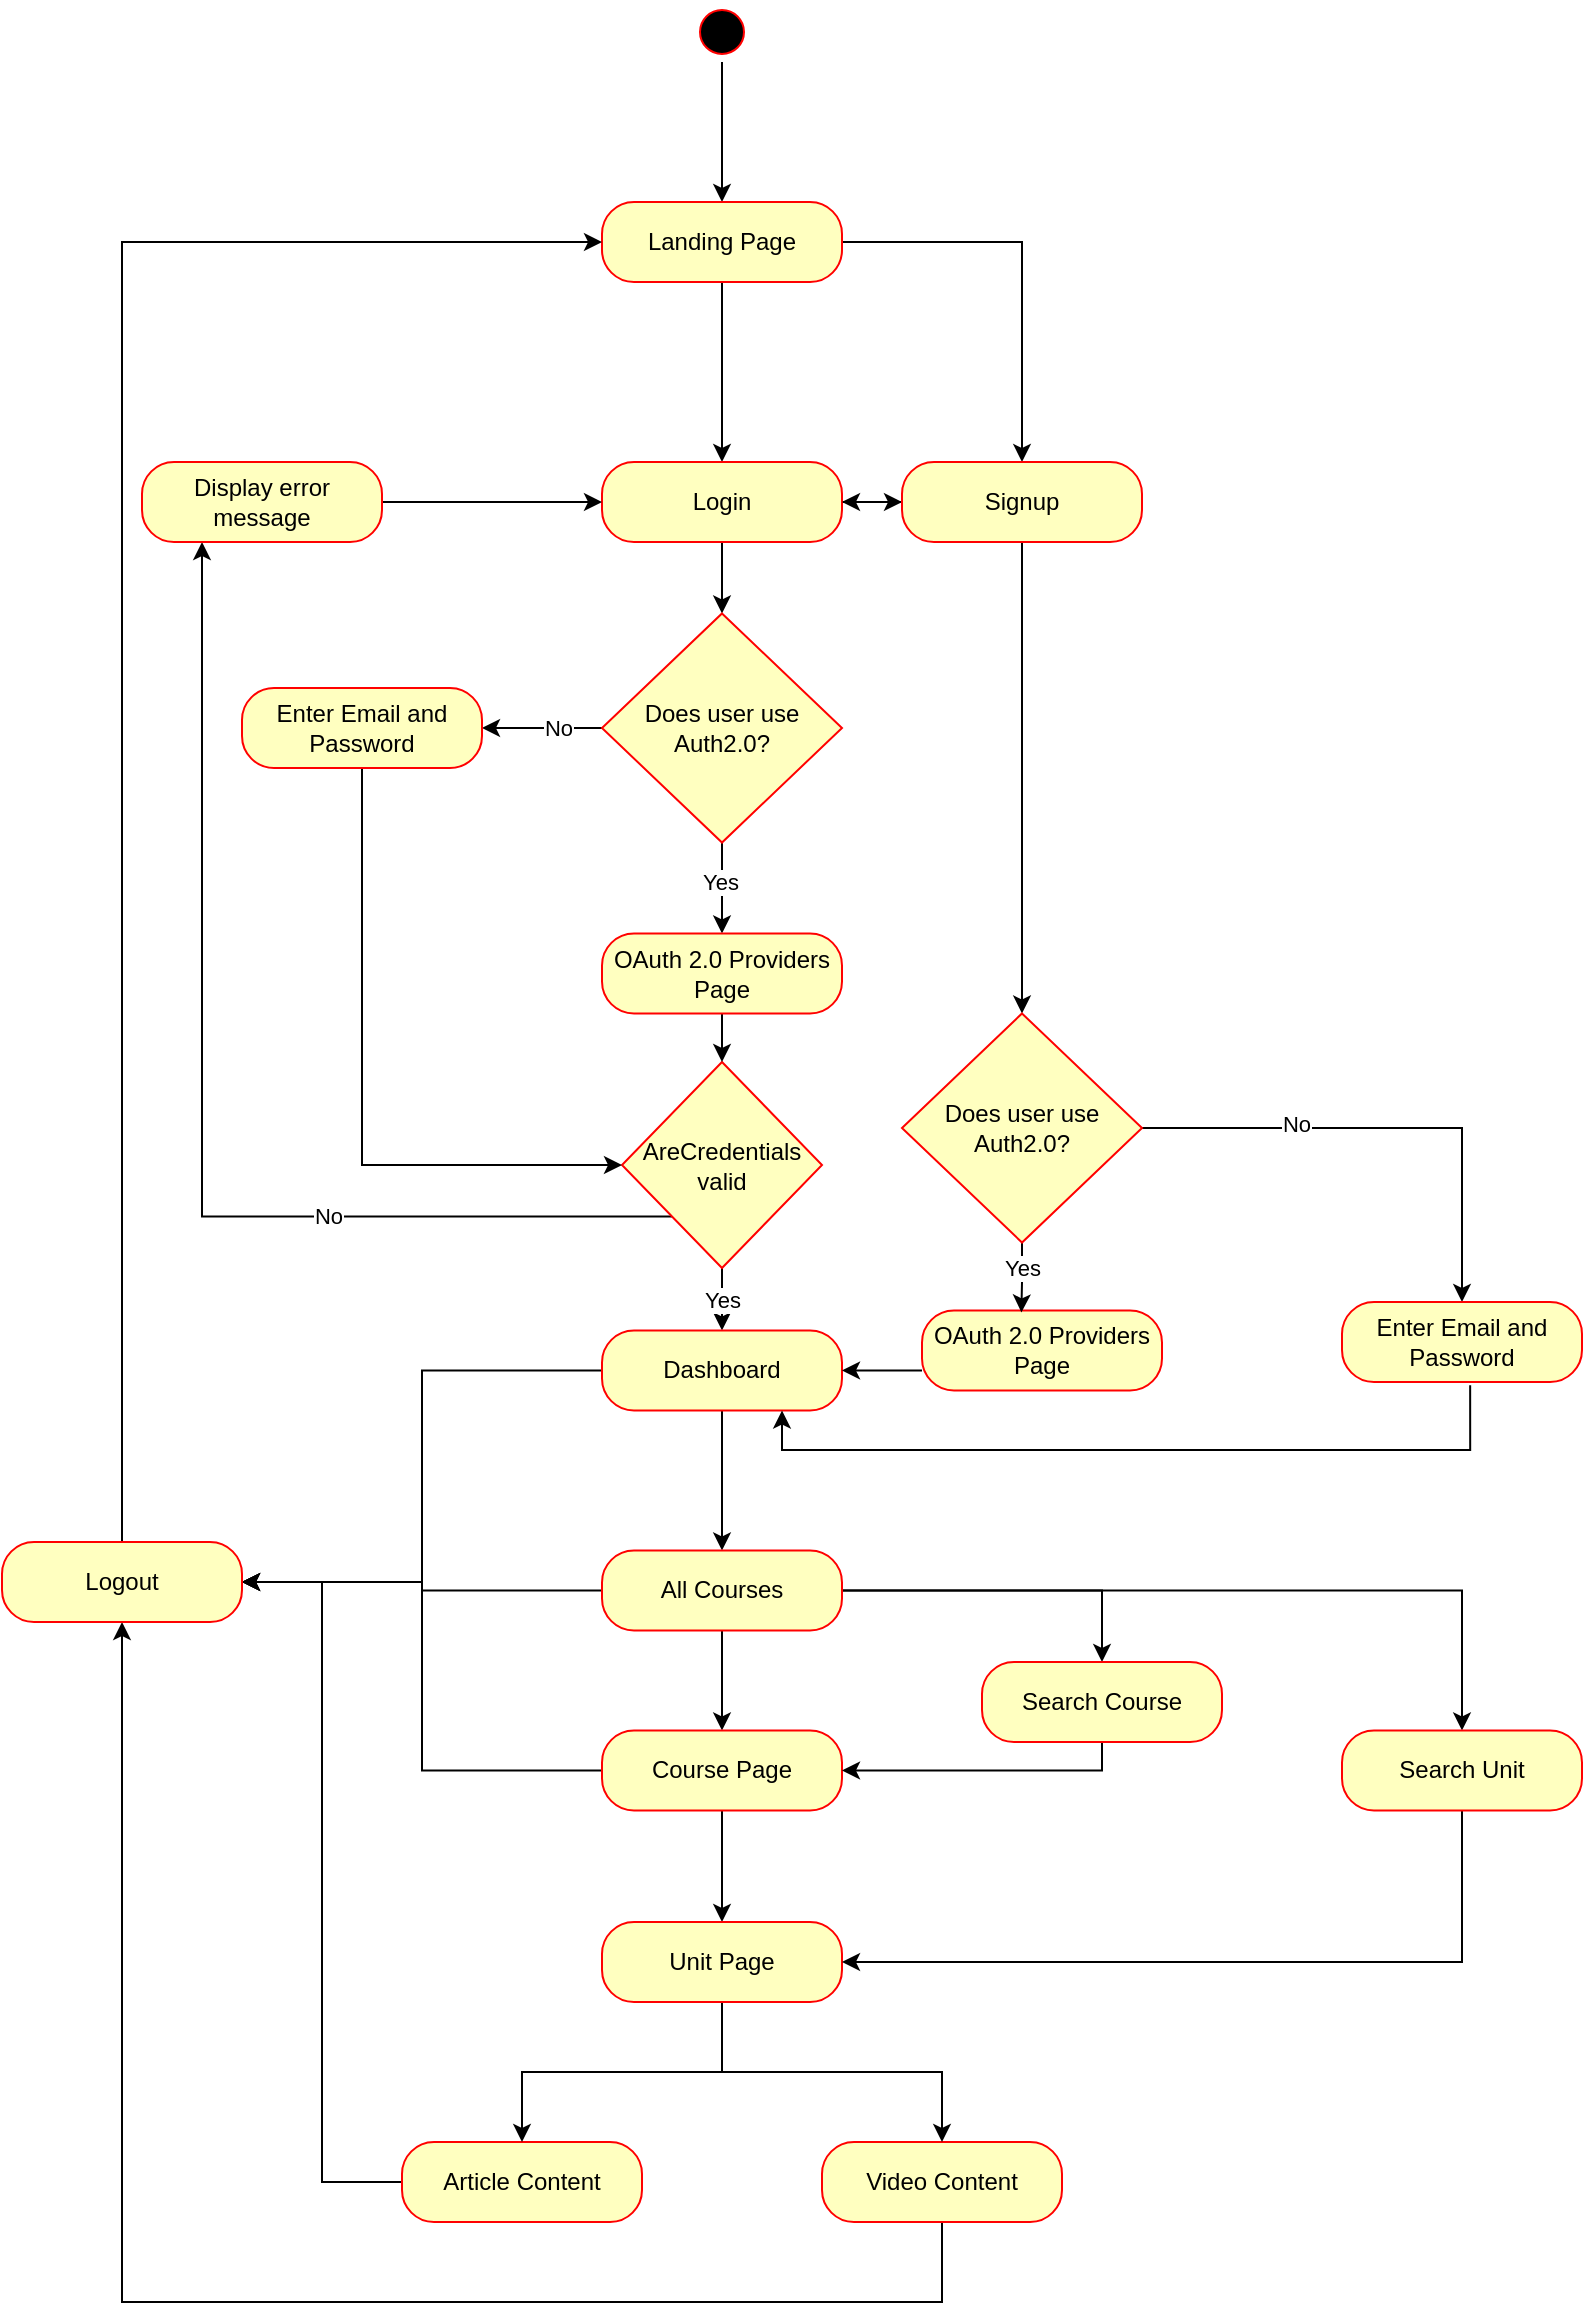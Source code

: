 <mxfile version="21.3.7" type="device">
  <diagram name="Page-1" id="e7e014a7-5840-1c2e-5031-d8a46d1fe8dd">
    <mxGraphModel dx="2607" dy="1553" grid="1" gridSize="10" guides="1" tooltips="1" connect="1" arrows="1" fold="1" page="1" pageScale="1" pageWidth="1169" pageHeight="826" background="none" math="0" shadow="0">
      <root>
        <mxCell id="0" />
        <mxCell id="1" parent="0" />
        <mxCell id="mS5WdFmhtBRxGCJuKwWH-47" style="edgeStyle=orthogonalEdgeStyle;rounded=0;orthogonalLoop=1;jettySize=auto;html=1;entryX=0.5;entryY=0;entryDx=0;entryDy=0;" parent="1" source="mS5WdFmhtBRxGCJuKwWH-41" target="mS5WdFmhtBRxGCJuKwWH-44" edge="1">
          <mxGeometry relative="1" as="geometry" />
        </mxCell>
        <mxCell id="mS5WdFmhtBRxGCJuKwWH-41" value="" style="ellipse;html=1;shape=startState;fillColor=#000000;strokeColor=#ff0000;" parent="1" vertex="1">
          <mxGeometry x="515" y="30" width="30" height="30" as="geometry" />
        </mxCell>
        <mxCell id="mS5WdFmhtBRxGCJuKwWH-57" style="edgeStyle=orthogonalEdgeStyle;rounded=0;orthogonalLoop=1;jettySize=auto;html=1;entryX=0.5;entryY=0;entryDx=0;entryDy=0;" parent="1" source="mS5WdFmhtBRxGCJuKwWH-44" target="mS5WdFmhtBRxGCJuKwWH-54" edge="1">
          <mxGeometry relative="1" as="geometry" />
        </mxCell>
        <mxCell id="mS5WdFmhtBRxGCJuKwWH-58" style="edgeStyle=orthogonalEdgeStyle;rounded=0;orthogonalLoop=1;jettySize=auto;html=1;entryX=0.5;entryY=0;entryDx=0;entryDy=0;" parent="1" source="mS5WdFmhtBRxGCJuKwWH-44" target="mS5WdFmhtBRxGCJuKwWH-55" edge="1">
          <mxGeometry relative="1" as="geometry" />
        </mxCell>
        <mxCell id="mS5WdFmhtBRxGCJuKwWH-44" value="Landing Page" style="rounded=1;whiteSpace=wrap;html=1;arcSize=40;fontColor=#000000;fillColor=#ffffc0;strokeColor=#ff0000;" parent="1" vertex="1">
          <mxGeometry x="470" y="130" width="120" height="40" as="geometry" />
        </mxCell>
        <mxCell id="mS5WdFmhtBRxGCJuKwWH-87" style="edgeStyle=orthogonalEdgeStyle;rounded=0;orthogonalLoop=1;jettySize=auto;html=1;" parent="1" source="mS5WdFmhtBRxGCJuKwWH-54" edge="1">
          <mxGeometry relative="1" as="geometry">
            <mxPoint x="620" y="280" as="targetPoint" />
          </mxGeometry>
        </mxCell>
        <mxCell id="mS5WdFmhtBRxGCJuKwWH-105" style="edgeStyle=orthogonalEdgeStyle;rounded=0;orthogonalLoop=1;jettySize=auto;html=1;entryX=0.5;entryY=0;entryDx=0;entryDy=0;" parent="1" source="mS5WdFmhtBRxGCJuKwWH-54" target="mS5WdFmhtBRxGCJuKwWH-103" edge="1">
          <mxGeometry relative="1" as="geometry" />
        </mxCell>
        <mxCell id="mS5WdFmhtBRxGCJuKwWH-54" value="Login" style="rounded=1;whiteSpace=wrap;html=1;arcSize=40;fontColor=#000000;fillColor=#ffffc0;strokeColor=#ff0000;" parent="1" vertex="1">
          <mxGeometry x="470" y="260" width="120" height="40" as="geometry" />
        </mxCell>
        <mxCell id="mS5WdFmhtBRxGCJuKwWH-86" style="edgeStyle=orthogonalEdgeStyle;rounded=0;orthogonalLoop=1;jettySize=auto;html=1;" parent="1" source="mS5WdFmhtBRxGCJuKwWH-55" target="mS5WdFmhtBRxGCJuKwWH-54" edge="1">
          <mxGeometry relative="1" as="geometry" />
        </mxCell>
        <mxCell id="mS5WdFmhtBRxGCJuKwWH-94" value="" style="edgeStyle=orthogonalEdgeStyle;rounded=0;orthogonalLoop=1;jettySize=auto;html=1;" parent="1" source="mS5WdFmhtBRxGCJuKwWH-55" target="mS5WdFmhtBRxGCJuKwWH-93" edge="1">
          <mxGeometry relative="1" as="geometry" />
        </mxCell>
        <mxCell id="mS5WdFmhtBRxGCJuKwWH-55" value="Signup" style="rounded=1;whiteSpace=wrap;html=1;arcSize=40;fontColor=#000000;fillColor=#ffffc0;strokeColor=#ff0000;" parent="1" vertex="1">
          <mxGeometry x="620" y="260" width="120" height="40" as="geometry" />
        </mxCell>
        <mxCell id="mS5WdFmhtBRxGCJuKwWH-68" value="Yes" style="edgeStyle=orthogonalEdgeStyle;rounded=0;orthogonalLoop=1;jettySize=auto;html=1;entryX=0.5;entryY=0;entryDx=0;entryDy=0;" parent="1" source="mS5WdFmhtBRxGCJuKwWH-62" target="mS5WdFmhtBRxGCJuKwWH-66" edge="1">
          <mxGeometry relative="1" as="geometry" />
        </mxCell>
        <mxCell id="mS5WdFmhtBRxGCJuKwWH-119" style="edgeStyle=orthogonalEdgeStyle;rounded=0;orthogonalLoop=1;jettySize=auto;html=1;exitX=0;exitY=1;exitDx=0;exitDy=0;" parent="1" source="mS5WdFmhtBRxGCJuKwWH-62" target="mS5WdFmhtBRxGCJuKwWH-73" edge="1">
          <mxGeometry relative="1" as="geometry">
            <Array as="points">
              <mxPoint x="270" y="637" />
            </Array>
          </mxGeometry>
        </mxCell>
        <mxCell id="mS5WdFmhtBRxGCJuKwWH-120" value="No" style="edgeLabel;html=1;align=center;verticalAlign=middle;resizable=0;points=[];" parent="mS5WdFmhtBRxGCJuKwWH-119" vertex="1" connectable="0">
          <mxGeometry x="-0.399" y="-1" relative="1" as="geometry">
            <mxPoint as="offset" />
          </mxGeometry>
        </mxCell>
        <mxCell id="mS5WdFmhtBRxGCJuKwWH-62" value="AreCredentials valid" style="rhombus;whiteSpace=wrap;html=1;fontColor=#000000;fillColor=#ffffc0;strokeColor=#ff0000;" parent="1" vertex="1">
          <mxGeometry x="480" y="560" width="100" height="103" as="geometry" />
        </mxCell>
        <mxCell id="mS5WdFmhtBRxGCJuKwWH-85" style="edgeStyle=orthogonalEdgeStyle;rounded=0;orthogonalLoop=1;jettySize=auto;html=1;entryX=0.5;entryY=0;entryDx=0;entryDy=0;" parent="1" source="mS5WdFmhtBRxGCJuKwWH-66" target="mS5WdFmhtBRxGCJuKwWH-77" edge="1">
          <mxGeometry relative="1" as="geometry" />
        </mxCell>
        <mxCell id="mS5WdFmhtBRxGCJuKwWH-124" style="edgeStyle=orthogonalEdgeStyle;rounded=0;orthogonalLoop=1;jettySize=auto;html=1;entryX=1;entryY=0.5;entryDx=0;entryDy=0;" parent="1" source="mS5WdFmhtBRxGCJuKwWH-66" target="mS5WdFmhtBRxGCJuKwWH-123" edge="1">
          <mxGeometry relative="1" as="geometry" />
        </mxCell>
        <mxCell id="mS5WdFmhtBRxGCJuKwWH-66" value="Dashboard" style="rounded=1;whiteSpace=wrap;html=1;arcSize=40;fontColor=#000000;fillColor=#ffffc0;strokeColor=#ff0000;" parent="1" vertex="1">
          <mxGeometry x="470" y="694.25" width="120" height="40" as="geometry" />
        </mxCell>
        <mxCell id="mS5WdFmhtBRxGCJuKwWH-75" style="edgeStyle=orthogonalEdgeStyle;rounded=0;orthogonalLoop=1;jettySize=auto;html=1;entryX=0;entryY=0.5;entryDx=0;entryDy=0;" parent="1" source="mS5WdFmhtBRxGCJuKwWH-73" target="mS5WdFmhtBRxGCJuKwWH-54" edge="1">
          <mxGeometry relative="1" as="geometry">
            <Array as="points">
              <mxPoint x="350" y="280" />
            </Array>
          </mxGeometry>
        </mxCell>
        <mxCell id="mS5WdFmhtBRxGCJuKwWH-73" value="Display error message" style="rounded=1;whiteSpace=wrap;html=1;arcSize=40;fontColor=#000000;fillColor=#ffffc0;strokeColor=#ff0000;" parent="1" vertex="1">
          <mxGeometry x="240" y="260" width="120" height="40" as="geometry" />
        </mxCell>
        <mxCell id="mS5WdFmhtBRxGCJuKwWH-84" style="edgeStyle=orthogonalEdgeStyle;rounded=0;orthogonalLoop=1;jettySize=auto;html=1;entryX=0.5;entryY=0;entryDx=0;entryDy=0;" parent="1" source="mS5WdFmhtBRxGCJuKwWH-77" target="mS5WdFmhtBRxGCJuKwWH-79" edge="1">
          <mxGeometry relative="1" as="geometry" />
        </mxCell>
        <mxCell id="mS5WdFmhtBRxGCJuKwWH-125" style="edgeStyle=orthogonalEdgeStyle;rounded=0;orthogonalLoop=1;jettySize=auto;html=1;entryX=1;entryY=0.5;entryDx=0;entryDy=0;" parent="1" source="mS5WdFmhtBRxGCJuKwWH-77" target="mS5WdFmhtBRxGCJuKwWH-123" edge="1">
          <mxGeometry relative="1" as="geometry" />
        </mxCell>
        <mxCell id="dKB1L_YK3OYW8s1h-ioE-8" style="edgeStyle=orthogonalEdgeStyle;rounded=0;orthogonalLoop=1;jettySize=auto;html=1;entryX=0.5;entryY=0;entryDx=0;entryDy=0;" edge="1" parent="1" source="mS5WdFmhtBRxGCJuKwWH-77" target="dKB1L_YK3OYW8s1h-ioE-7">
          <mxGeometry relative="1" as="geometry" />
        </mxCell>
        <mxCell id="dKB1L_YK3OYW8s1h-ioE-11" style="edgeStyle=orthogonalEdgeStyle;rounded=0;orthogonalLoop=1;jettySize=auto;html=1;entryX=0.5;entryY=0;entryDx=0;entryDy=0;" edge="1" parent="1" source="mS5WdFmhtBRxGCJuKwWH-77" target="dKB1L_YK3OYW8s1h-ioE-10">
          <mxGeometry relative="1" as="geometry" />
        </mxCell>
        <mxCell id="mS5WdFmhtBRxGCJuKwWH-77" value="All Courses" style="rounded=1;whiteSpace=wrap;html=1;arcSize=40;fontColor=#000000;fillColor=#ffffc0;strokeColor=#ff0000;" parent="1" vertex="1">
          <mxGeometry x="470" y="804.25" width="120" height="40" as="geometry" />
        </mxCell>
        <mxCell id="mS5WdFmhtBRxGCJuKwWH-126" style="edgeStyle=orthogonalEdgeStyle;rounded=0;orthogonalLoop=1;jettySize=auto;html=1;entryX=1;entryY=0.5;entryDx=0;entryDy=0;" parent="1" source="mS5WdFmhtBRxGCJuKwWH-79" target="mS5WdFmhtBRxGCJuKwWH-123" edge="1">
          <mxGeometry relative="1" as="geometry" />
        </mxCell>
        <mxCell id="dKB1L_YK3OYW8s1h-ioE-2" style="edgeStyle=orthogonalEdgeStyle;rounded=0;orthogonalLoop=1;jettySize=auto;html=1;" edge="1" parent="1" source="mS5WdFmhtBRxGCJuKwWH-79" target="dKB1L_YK3OYW8s1h-ioE-1">
          <mxGeometry relative="1" as="geometry" />
        </mxCell>
        <mxCell id="mS5WdFmhtBRxGCJuKwWH-79" value="Course Page" style="rounded=1;whiteSpace=wrap;html=1;arcSize=40;fontColor=#000000;fillColor=#ffffc0;strokeColor=#ff0000;" parent="1" vertex="1">
          <mxGeometry x="470" y="894.25" width="120" height="40" as="geometry" />
        </mxCell>
        <mxCell id="mS5WdFmhtBRxGCJuKwWH-127" style="edgeStyle=orthogonalEdgeStyle;rounded=0;orthogonalLoop=1;jettySize=auto;html=1;entryX=1;entryY=0.5;entryDx=0;entryDy=0;" parent="1" source="mS5WdFmhtBRxGCJuKwWH-80" target="mS5WdFmhtBRxGCJuKwWH-123" edge="1">
          <mxGeometry relative="1" as="geometry" />
        </mxCell>
        <mxCell id="mS5WdFmhtBRxGCJuKwWH-80" value="Article Content" style="rounded=1;whiteSpace=wrap;html=1;arcSize=40;fontColor=#000000;fillColor=#ffffc0;strokeColor=#ff0000;" parent="1" vertex="1">
          <mxGeometry x="370" y="1100" width="120" height="40" as="geometry" />
        </mxCell>
        <mxCell id="dKB1L_YK3OYW8s1h-ioE-5" style="edgeStyle=orthogonalEdgeStyle;rounded=0;orthogonalLoop=1;jettySize=auto;html=1;entryX=0.5;entryY=1;entryDx=0;entryDy=0;" edge="1" parent="1" source="mS5WdFmhtBRxGCJuKwWH-81" target="mS5WdFmhtBRxGCJuKwWH-123">
          <mxGeometry relative="1" as="geometry">
            <Array as="points">
              <mxPoint x="640" y="1180" />
              <mxPoint x="230" y="1180" />
            </Array>
          </mxGeometry>
        </mxCell>
        <mxCell id="mS5WdFmhtBRxGCJuKwWH-81" value="Video Content" style="rounded=1;whiteSpace=wrap;html=1;arcSize=40;fontColor=#000000;fillColor=#ffffc0;strokeColor=#ff0000;" parent="1" vertex="1">
          <mxGeometry x="580" y="1100" width="120" height="40" as="geometry" />
        </mxCell>
        <mxCell id="mS5WdFmhtBRxGCJuKwWH-99" style="edgeStyle=orthogonalEdgeStyle;rounded=0;orthogonalLoop=1;jettySize=auto;html=1;entryX=1;entryY=0.5;entryDx=0;entryDy=0;" parent="1" source="mS5WdFmhtBRxGCJuKwWH-89" target="mS5WdFmhtBRxGCJuKwWH-66" edge="1">
          <mxGeometry relative="1" as="geometry">
            <Array as="points">
              <mxPoint x="660" y="714.25" />
              <mxPoint x="660" y="714.25" />
            </Array>
          </mxGeometry>
        </mxCell>
        <mxCell id="mS5WdFmhtBRxGCJuKwWH-89" value="OAuth 2.0 Providers Page" style="rounded=1;whiteSpace=wrap;html=1;arcSize=40;fontColor=#000000;fillColor=#ffffc0;strokeColor=#ff0000;" parent="1" vertex="1">
          <mxGeometry x="630" y="684.25" width="120" height="40" as="geometry" />
        </mxCell>
        <mxCell id="mS5WdFmhtBRxGCJuKwWH-97" style="edgeStyle=orthogonalEdgeStyle;rounded=0;orthogonalLoop=1;jettySize=auto;html=1;exitX=1;exitY=0.5;exitDx=0;exitDy=0;entryX=0.5;entryY=0;entryDx=0;entryDy=0;" parent="1" source="mS5WdFmhtBRxGCJuKwWH-93" target="mS5WdFmhtBRxGCJuKwWH-96" edge="1">
          <mxGeometry relative="1" as="geometry">
            <mxPoint x="890" y="684.25" as="targetPoint" />
          </mxGeometry>
        </mxCell>
        <mxCell id="mS5WdFmhtBRxGCJuKwWH-122" value="No" style="edgeLabel;html=1;align=center;verticalAlign=middle;resizable=0;points=[];" parent="mS5WdFmhtBRxGCJuKwWH-97" vertex="1" connectable="0">
          <mxGeometry x="-0.375" y="2" relative="1" as="geometry">
            <mxPoint as="offset" />
          </mxGeometry>
        </mxCell>
        <mxCell id="mS5WdFmhtBRxGCJuKwWH-102" style="edgeStyle=orthogonalEdgeStyle;rounded=0;orthogonalLoop=1;jettySize=auto;html=1;entryX=0.414;entryY=0.024;entryDx=0;entryDy=0;entryPerimeter=0;" parent="1" source="mS5WdFmhtBRxGCJuKwWH-93" target="mS5WdFmhtBRxGCJuKwWH-89" edge="1">
          <mxGeometry relative="1" as="geometry">
            <mxPoint x="680" y="680" as="targetPoint" />
          </mxGeometry>
        </mxCell>
        <mxCell id="mS5WdFmhtBRxGCJuKwWH-121" value="Yes" style="edgeLabel;html=1;align=center;verticalAlign=middle;resizable=0;points=[];" parent="mS5WdFmhtBRxGCJuKwWH-102" vertex="1" connectable="0">
          <mxGeometry x="-0.805" y="-2" relative="1" as="geometry">
            <mxPoint x="2" y="9" as="offset" />
          </mxGeometry>
        </mxCell>
        <mxCell id="mS5WdFmhtBRxGCJuKwWH-93" value="Does user use Auth2.0?" style="rhombus;whiteSpace=wrap;html=1;fontColor=#000000;fillColor=#ffffc0;strokeColor=#ff0000;" parent="1" vertex="1">
          <mxGeometry x="620" y="535.75" width="120" height="114.5" as="geometry" />
        </mxCell>
        <mxCell id="mS5WdFmhtBRxGCJuKwWH-101" style="edgeStyle=orthogonalEdgeStyle;rounded=0;orthogonalLoop=1;jettySize=auto;html=1;entryX=0.75;entryY=1;entryDx=0;entryDy=0;exitX=0.534;exitY=1.041;exitDx=0;exitDy=0;exitPerimeter=0;" parent="1" source="mS5WdFmhtBRxGCJuKwWH-96" target="mS5WdFmhtBRxGCJuKwWH-66" edge="1">
          <mxGeometry relative="1" as="geometry">
            <mxPoint x="890" y="724.25" as="sourcePoint" />
            <Array as="points">
              <mxPoint x="904" y="754" />
              <mxPoint x="560" y="754" />
            </Array>
          </mxGeometry>
        </mxCell>
        <mxCell id="mS5WdFmhtBRxGCJuKwWH-96" value="Enter Email and Password" style="rounded=1;whiteSpace=wrap;html=1;arcSize=40;fontColor=#000000;fillColor=#ffffc0;strokeColor=#ff0000;" parent="1" vertex="1">
          <mxGeometry x="840" y="680" width="120" height="40" as="geometry" />
        </mxCell>
        <mxCell id="mS5WdFmhtBRxGCJuKwWH-106" style="edgeStyle=orthogonalEdgeStyle;rounded=0;orthogonalLoop=1;jettySize=auto;html=1;entryX=0.5;entryY=0;entryDx=0;entryDy=0;" parent="1" source="mS5WdFmhtBRxGCJuKwWH-103" target="mS5WdFmhtBRxGCJuKwWH-116" edge="1">
          <mxGeometry relative="1" as="geometry">
            <mxPoint x="530" y="510" as="targetPoint" />
          </mxGeometry>
        </mxCell>
        <mxCell id="mS5WdFmhtBRxGCJuKwWH-114" value="Yes" style="edgeLabel;html=1;align=center;verticalAlign=middle;resizable=0;points=[];" parent="mS5WdFmhtBRxGCJuKwWH-106" vertex="1" connectable="0">
          <mxGeometry x="-0.146" y="-1" relative="1" as="geometry">
            <mxPoint as="offset" />
          </mxGeometry>
        </mxCell>
        <mxCell id="mS5WdFmhtBRxGCJuKwWH-113" style="edgeStyle=orthogonalEdgeStyle;rounded=0;orthogonalLoop=1;jettySize=auto;html=1;exitX=0;exitY=0.5;exitDx=0;exitDy=0;entryX=1;entryY=0.5;entryDx=0;entryDy=0;" parent="1" source="mS5WdFmhtBRxGCJuKwWH-103" target="mS5WdFmhtBRxGCJuKwWH-112" edge="1">
          <mxGeometry relative="1" as="geometry" />
        </mxCell>
        <mxCell id="mS5WdFmhtBRxGCJuKwWH-115" value="No" style="edgeLabel;html=1;align=center;verticalAlign=middle;resizable=0;points=[];" parent="mS5WdFmhtBRxGCJuKwWH-113" vertex="1" connectable="0">
          <mxGeometry x="-0.25" relative="1" as="geometry">
            <mxPoint as="offset" />
          </mxGeometry>
        </mxCell>
        <mxCell id="mS5WdFmhtBRxGCJuKwWH-103" value="Does user use Auth2.0?" style="rhombus;whiteSpace=wrap;html=1;fontColor=#000000;fillColor=#ffffc0;strokeColor=#ff0000;" parent="1" vertex="1">
          <mxGeometry x="470" y="335.75" width="120" height="114.5" as="geometry" />
        </mxCell>
        <mxCell id="mS5WdFmhtBRxGCJuKwWH-118" style="edgeStyle=orthogonalEdgeStyle;rounded=0;orthogonalLoop=1;jettySize=auto;html=1;entryX=0;entryY=0.5;entryDx=0;entryDy=0;" parent="1" source="mS5WdFmhtBRxGCJuKwWH-112" target="mS5WdFmhtBRxGCJuKwWH-62" edge="1">
          <mxGeometry relative="1" as="geometry">
            <Array as="points">
              <mxPoint x="350" y="612" />
            </Array>
          </mxGeometry>
        </mxCell>
        <mxCell id="mS5WdFmhtBRxGCJuKwWH-112" value="Enter Email and Password" style="rounded=1;whiteSpace=wrap;html=1;arcSize=40;fontColor=#000000;fillColor=#ffffc0;strokeColor=#ff0000;" parent="1" vertex="1">
          <mxGeometry x="290" y="373" width="120" height="40" as="geometry" />
        </mxCell>
        <mxCell id="mS5WdFmhtBRxGCJuKwWH-117" style="edgeStyle=orthogonalEdgeStyle;rounded=0;orthogonalLoop=1;jettySize=auto;html=1;" parent="1" source="mS5WdFmhtBRxGCJuKwWH-116" target="mS5WdFmhtBRxGCJuKwWH-62" edge="1">
          <mxGeometry relative="1" as="geometry" />
        </mxCell>
        <mxCell id="mS5WdFmhtBRxGCJuKwWH-116" value="OAuth 2.0 Providers Page" style="rounded=1;whiteSpace=wrap;html=1;arcSize=40;fontColor=#000000;fillColor=#ffffc0;strokeColor=#ff0000;" parent="1" vertex="1">
          <mxGeometry x="470" y="495.75" width="120" height="40" as="geometry" />
        </mxCell>
        <mxCell id="mS5WdFmhtBRxGCJuKwWH-129" style="edgeStyle=orthogonalEdgeStyle;rounded=0;orthogonalLoop=1;jettySize=auto;html=1;entryX=0;entryY=0.5;entryDx=0;entryDy=0;" parent="1" source="mS5WdFmhtBRxGCJuKwWH-123" target="mS5WdFmhtBRxGCJuKwWH-44" edge="1">
          <mxGeometry relative="1" as="geometry">
            <Array as="points">
              <mxPoint x="230" y="150" />
            </Array>
          </mxGeometry>
        </mxCell>
        <mxCell id="mS5WdFmhtBRxGCJuKwWH-123" value="Logout" style="rounded=1;whiteSpace=wrap;html=1;arcSize=40;fontColor=#000000;fillColor=#ffffc0;strokeColor=#ff0000;" parent="1" vertex="1">
          <mxGeometry x="170" y="800" width="120" height="40" as="geometry" />
        </mxCell>
        <mxCell id="dKB1L_YK3OYW8s1h-ioE-3" style="edgeStyle=orthogonalEdgeStyle;rounded=0;orthogonalLoop=1;jettySize=auto;html=1;entryX=0.5;entryY=0;entryDx=0;entryDy=0;" edge="1" parent="1" source="dKB1L_YK3OYW8s1h-ioE-1" target="mS5WdFmhtBRxGCJuKwWH-80">
          <mxGeometry relative="1" as="geometry" />
        </mxCell>
        <mxCell id="dKB1L_YK3OYW8s1h-ioE-4" style="edgeStyle=orthogonalEdgeStyle;rounded=0;orthogonalLoop=1;jettySize=auto;html=1;entryX=0.5;entryY=0;entryDx=0;entryDy=0;" edge="1" parent="1" source="dKB1L_YK3OYW8s1h-ioE-1" target="mS5WdFmhtBRxGCJuKwWH-81">
          <mxGeometry relative="1" as="geometry" />
        </mxCell>
        <mxCell id="dKB1L_YK3OYW8s1h-ioE-1" value="Unit Page" style="rounded=1;whiteSpace=wrap;html=1;arcSize=40;fontColor=#000000;fillColor=#ffffc0;strokeColor=#ff0000;" vertex="1" parent="1">
          <mxGeometry x="470" y="990" width="120" height="40" as="geometry" />
        </mxCell>
        <mxCell id="dKB1L_YK3OYW8s1h-ioE-9" style="edgeStyle=orthogonalEdgeStyle;rounded=0;orthogonalLoop=1;jettySize=auto;html=1;entryX=1;entryY=0.5;entryDx=0;entryDy=0;" edge="1" parent="1" source="dKB1L_YK3OYW8s1h-ioE-7" target="dKB1L_YK3OYW8s1h-ioE-1">
          <mxGeometry relative="1" as="geometry">
            <Array as="points">
              <mxPoint x="900" y="1010" />
            </Array>
          </mxGeometry>
        </mxCell>
        <mxCell id="dKB1L_YK3OYW8s1h-ioE-7" value="Search Unit" style="rounded=1;whiteSpace=wrap;html=1;arcSize=40;fontColor=#000000;fillColor=#ffffc0;strokeColor=#ff0000;" vertex="1" parent="1">
          <mxGeometry x="840" y="894.25" width="120" height="40" as="geometry" />
        </mxCell>
        <mxCell id="dKB1L_YK3OYW8s1h-ioE-12" style="edgeStyle=orthogonalEdgeStyle;rounded=0;orthogonalLoop=1;jettySize=auto;html=1;entryX=1;entryY=0.5;entryDx=0;entryDy=0;" edge="1" parent="1" source="dKB1L_YK3OYW8s1h-ioE-10" target="mS5WdFmhtBRxGCJuKwWH-79">
          <mxGeometry relative="1" as="geometry">
            <Array as="points">
              <mxPoint x="720" y="914" />
            </Array>
          </mxGeometry>
        </mxCell>
        <mxCell id="dKB1L_YK3OYW8s1h-ioE-10" value="Search Course" style="rounded=1;whiteSpace=wrap;html=1;arcSize=40;fontColor=#000000;fillColor=#ffffc0;strokeColor=#ff0000;" vertex="1" parent="1">
          <mxGeometry x="660" y="860" width="120" height="40" as="geometry" />
        </mxCell>
      </root>
    </mxGraphModel>
  </diagram>
</mxfile>
